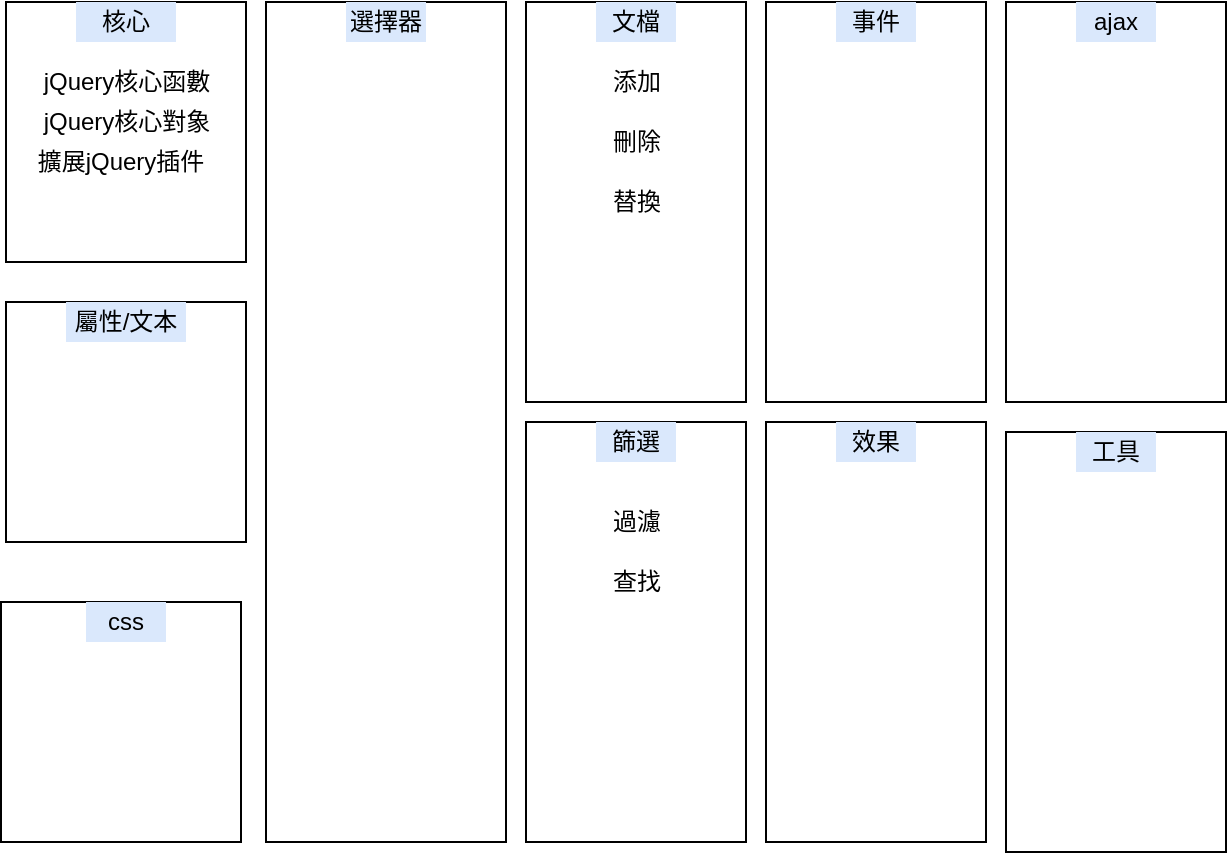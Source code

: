 <mxfile version="12.2.4" pages="1"><diagram id="Nnh11ZgeBsNiTvW2uIxK" name="Page-1"><mxGraphModel dx="673" dy="571" grid="1" gridSize="10" guides="1" tooltips="1" connect="1" arrows="1" fold="1" page="1" pageScale="1" pageWidth="827" pageHeight="1169" math="0" shadow="0"><root><mxCell id="0"/><mxCell id="1" parent="0"/><mxCell id="2" value="" style="rounded=0;whiteSpace=wrap;html=1;" parent="1" vertex="1"><mxGeometry x="20" y="20" width="120" height="130" as="geometry"/></mxCell><mxCell id="3" value="核心" style="text;html=1;strokeColor=none;fillColor=#dae8fc;align=center;verticalAlign=middle;whiteSpace=wrap;rounded=0;strokeWidth=1;perimeterSpacing=0;" parent="1" vertex="1"><mxGeometry x="55" y="20" width="50" height="20" as="geometry"/></mxCell><mxCell id="4" value="jQuery核心函數" style="text;html=1;strokeColor=none;fillColor=none;align=center;verticalAlign=middle;whiteSpace=wrap;rounded=0;" parent="1" vertex="1"><mxGeometry x="32.5" y="50" width="95" height="20" as="geometry"/></mxCell><mxCell id="5" value="jQuery核心對象" style="text;html=1;strokeColor=none;fillColor=none;align=center;verticalAlign=middle;whiteSpace=wrap;rounded=0;" parent="1" vertex="1"><mxGeometry x="32.5" y="70" width="95" height="20" as="geometry"/></mxCell><mxCell id="6" value="擴展jQuery插件" style="text;html=1;strokeColor=none;fillColor=none;align=center;verticalAlign=middle;whiteSpace=wrap;rounded=0;" parent="1" vertex="1"><mxGeometry x="30" y="90" width="95" height="20" as="geometry"/></mxCell><mxCell id="9" value="" style="rounded=0;whiteSpace=wrap;html=1;strokeWidth=1;" parent="1" vertex="1"><mxGeometry x="20" y="170" width="120" height="120" as="geometry"/></mxCell><mxCell id="10" value="屬性/文本" style="text;html=1;strokeColor=none;fillColor=#dae8fc;align=center;verticalAlign=middle;whiteSpace=wrap;rounded=0;" parent="1" vertex="1"><mxGeometry x="50" y="170" width="60" height="20" as="geometry"/></mxCell><mxCell id="11" value="" style="rounded=0;whiteSpace=wrap;html=1;strokeWidth=1;" parent="1" vertex="1"><mxGeometry x="17.5" y="320" width="120" height="120" as="geometry"/></mxCell><mxCell id="12" value="css" style="text;html=1;strokeColor=none;fillColor=#dae8fc;align=center;verticalAlign=middle;whiteSpace=wrap;rounded=0;" parent="1" vertex="1"><mxGeometry x="60" y="320" width="40" height="20" as="geometry"/></mxCell><mxCell id="13" value="" style="rounded=0;whiteSpace=wrap;html=1;strokeWidth=1;" parent="1" vertex="1"><mxGeometry x="150" y="20" width="120" height="420" as="geometry"/></mxCell><mxCell id="14" value="選擇器" style="text;html=1;strokeColor=none;fillColor=#dae8fc;align=center;verticalAlign=middle;whiteSpace=wrap;rounded=0;" parent="1" vertex="1"><mxGeometry x="190" y="20" width="40" height="20" as="geometry"/></mxCell><mxCell id="15" value="" style="rounded=0;whiteSpace=wrap;html=1;strokeWidth=1;" parent="1" vertex="1"><mxGeometry x="280" y="20" width="110" height="200" as="geometry"/></mxCell><mxCell id="16" value="" style="rounded=0;whiteSpace=wrap;html=1;strokeWidth=1;" parent="1" vertex="1"><mxGeometry x="280" y="230" width="110" height="210" as="geometry"/></mxCell><mxCell id="17" value="文檔" style="text;html=1;strokeColor=none;fillColor=#dae8fc;align=center;verticalAlign=middle;whiteSpace=wrap;rounded=0;" parent="1" vertex="1"><mxGeometry x="315" y="20" width="40" height="20" as="geometry"/></mxCell><mxCell id="18" value="篩選" style="text;html=1;strokeColor=none;fillColor=#dae8fc;align=center;verticalAlign=middle;whiteSpace=wrap;rounded=0;" parent="1" vertex="1"><mxGeometry x="315" y="230" width="40" height="20" as="geometry"/></mxCell><mxCell id="19" value="添加" style="text;html=1;strokeColor=none;fillColor=none;align=center;verticalAlign=middle;whiteSpace=wrap;rounded=0;" parent="1" vertex="1"><mxGeometry x="287.5" y="50" width="95" height="20" as="geometry"/></mxCell><mxCell id="20" value="刪除" style="text;html=1;strokeColor=none;fillColor=none;align=center;verticalAlign=middle;whiteSpace=wrap;rounded=0;" parent="1" vertex="1"><mxGeometry x="287.5" y="80" width="95" height="20" as="geometry"/></mxCell><mxCell id="21" value="替換" style="text;html=1;strokeColor=none;fillColor=none;align=center;verticalAlign=middle;whiteSpace=wrap;rounded=0;" parent="1" vertex="1"><mxGeometry x="287.5" y="110" width="95" height="20" as="geometry"/></mxCell><mxCell id="22" value="過濾" style="text;html=1;strokeColor=none;fillColor=none;align=center;verticalAlign=middle;whiteSpace=wrap;rounded=0;" parent="1" vertex="1"><mxGeometry x="287.5" y="270" width="95" height="20" as="geometry"/></mxCell><mxCell id="23" value="查找" style="text;html=1;strokeColor=none;fillColor=none;align=center;verticalAlign=middle;whiteSpace=wrap;rounded=0;" parent="1" vertex="1"><mxGeometry x="287.5" y="300" width="95" height="20" as="geometry"/></mxCell><mxCell id="24" value="" style="rounded=0;whiteSpace=wrap;html=1;strokeWidth=1;" parent="1" vertex="1"><mxGeometry x="400" y="20" width="110" height="200" as="geometry"/></mxCell><mxCell id="25" value="" style="rounded=0;whiteSpace=wrap;html=1;strokeWidth=1;" parent="1" vertex="1"><mxGeometry x="400" y="230" width="110" height="210" as="geometry"/></mxCell><mxCell id="26" value="事件" style="text;html=1;strokeColor=none;fillColor=#dae8fc;align=center;verticalAlign=middle;whiteSpace=wrap;rounded=0;" parent="1" vertex="1"><mxGeometry x="435" y="20" width="40" height="20" as="geometry"/></mxCell><mxCell id="27" value="效果" style="text;html=1;strokeColor=none;fillColor=#dae8fc;align=center;verticalAlign=middle;whiteSpace=wrap;rounded=0;" parent="1" vertex="1"><mxGeometry x="435" y="230" width="40" height="20" as="geometry"/></mxCell><mxCell id="28" value="" style="rounded=0;whiteSpace=wrap;html=1;strokeWidth=1;" parent="1" vertex="1"><mxGeometry x="520" y="20" width="110" height="200" as="geometry"/></mxCell><mxCell id="29" value="" style="rounded=0;whiteSpace=wrap;html=1;strokeWidth=1;" parent="1" vertex="1"><mxGeometry x="520" y="235" width="110" height="210" as="geometry"/></mxCell><mxCell id="30" value="ajax" style="text;html=1;strokeColor=none;fillColor=#dae8fc;align=center;verticalAlign=middle;whiteSpace=wrap;rounded=0;" parent="1" vertex="1"><mxGeometry x="555" y="20" width="40" height="20" as="geometry"/></mxCell><mxCell id="31" value="工具" style="text;html=1;strokeColor=none;fillColor=#dae8fc;align=center;verticalAlign=middle;whiteSpace=wrap;rounded=0;" parent="1" vertex="1"><mxGeometry x="555" y="235" width="40" height="20" as="geometry"/></mxCell></root></mxGraphModel></diagram></mxfile>